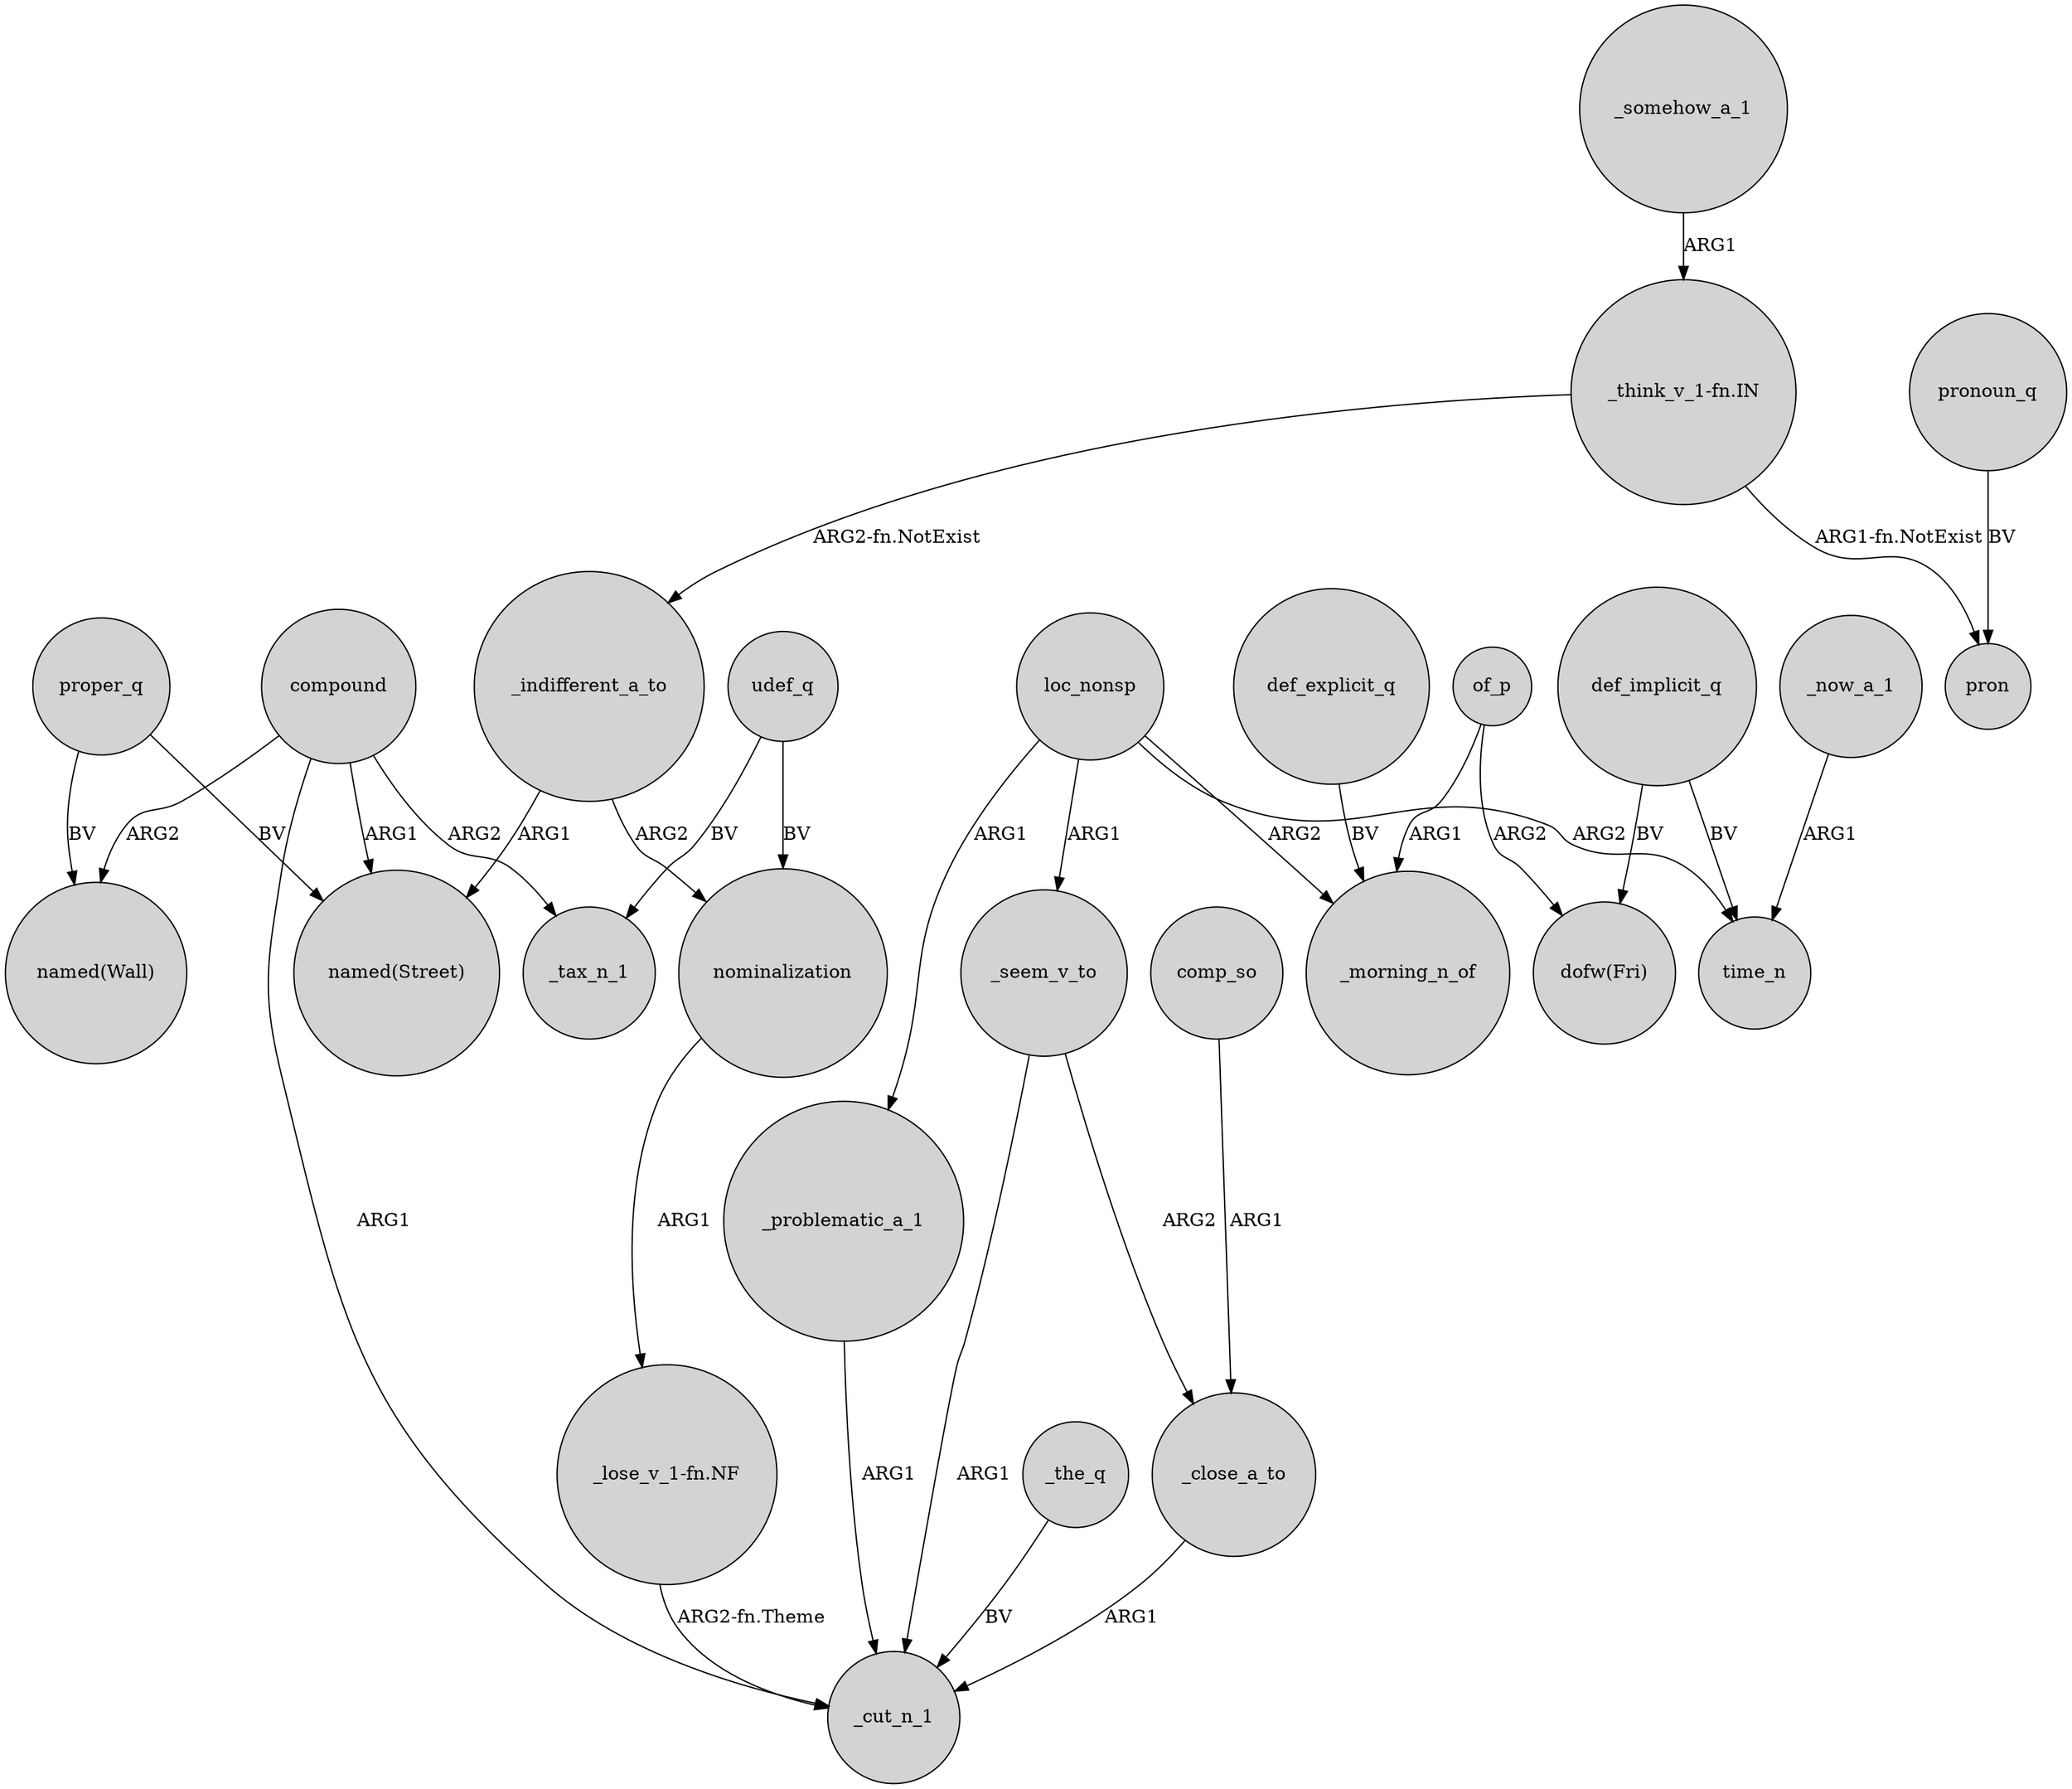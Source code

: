 digraph {
	node [shape=circle style=filled]
	_somehow_a_1 -> "_think_v_1-fn.IN" [label=ARG1]
	"_lose_v_1-fn.NF" -> _cut_n_1 [label="ARG2-fn.Theme"]
	_seem_v_to -> _close_a_to [label=ARG2]
	"_think_v_1-fn.IN" -> _indifferent_a_to [label="ARG2-fn.NotExist"]
	"_think_v_1-fn.IN" -> pron [label="ARG1-fn.NotExist"]
	compound -> "named(Street)" [label=ARG1]
	proper_q -> "named(Wall)" [label=BV]
	of_p -> "dofw(Fri)" [label=ARG2]
	_indifferent_a_to -> "named(Street)" [label=ARG1]
	loc_nonsp -> _seem_v_to [label=ARG1]
	_the_q -> _cut_n_1 [label=BV]
	loc_nonsp -> _morning_n_of [label=ARG2]
	nominalization -> "_lose_v_1-fn.NF" [label=ARG1]
	_problematic_a_1 -> _cut_n_1 [label=ARG1]
	loc_nonsp -> time_n [label=ARG2]
	proper_q -> "named(Street)" [label=BV]
	udef_q -> _tax_n_1 [label=BV]
	pronoun_q -> pron [label=BV]
	compound -> "named(Wall)" [label=ARG2]
	compound -> _cut_n_1 [label=ARG1]
	_close_a_to -> _cut_n_1 [label=ARG1]
	_now_a_1 -> time_n [label=ARG1]
	_seem_v_to -> _cut_n_1 [label=ARG1]
	loc_nonsp -> _problematic_a_1 [label=ARG1]
	udef_q -> nominalization [label=BV]
	def_explicit_q -> _morning_n_of [label=BV]
	_indifferent_a_to -> nominalization [label=ARG2]
	comp_so -> _close_a_to [label=ARG1]
	compound -> _tax_n_1 [label=ARG2]
	of_p -> _morning_n_of [label=ARG1]
	def_implicit_q -> "dofw(Fri)" [label=BV]
	def_implicit_q -> time_n [label=BV]
}
